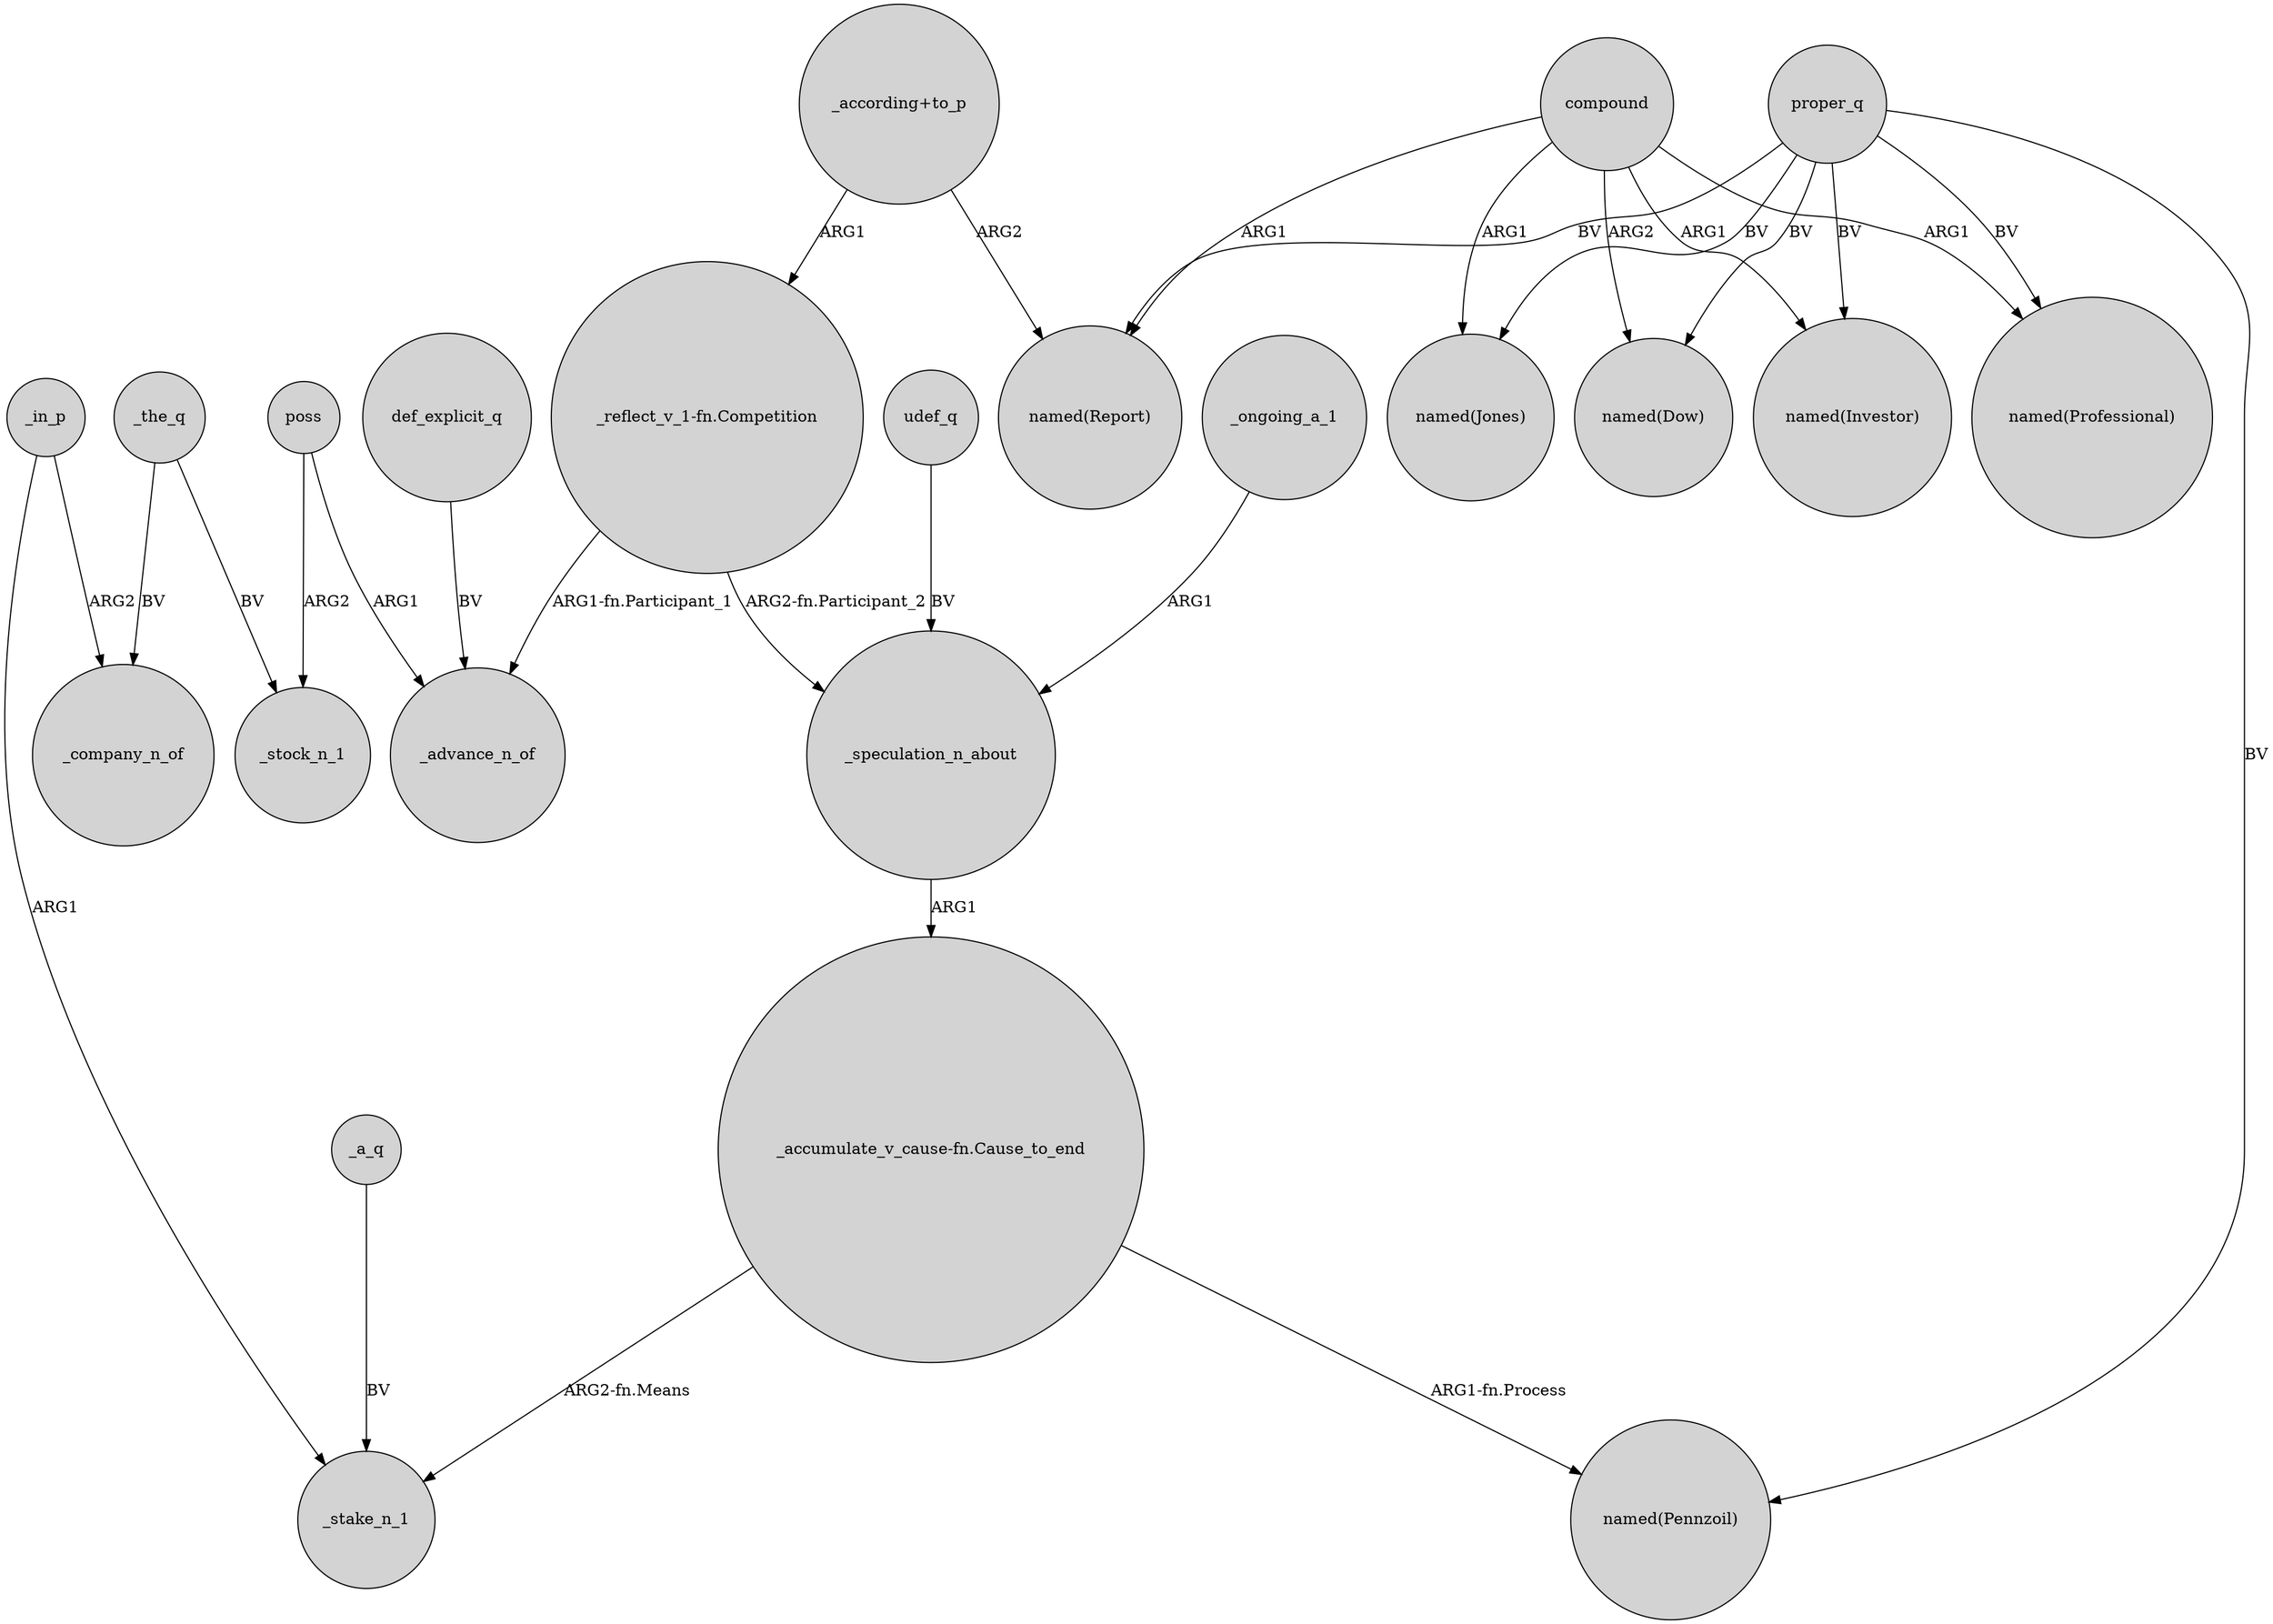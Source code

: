 digraph {
	node [shape=circle style=filled]
	_in_p -> _company_n_of [label=ARG2]
	compound -> "named(Jones)" [label=ARG1]
	proper_q -> "named(Investor)" [label=BV]
	poss -> _advance_n_of [label=ARG1]
	udef_q -> _speculation_n_about [label=BV]
	compound -> "named(Report)" [label=ARG1]
	"_accumulate_v_cause-fn.Cause_to_end" -> "named(Pennzoil)" [label="ARG1-fn.Process"]
	_the_q -> _stock_n_1 [label=BV]
	"_reflect_v_1-fn.Competition" -> _speculation_n_about [label="ARG2-fn.Participant_2"]
	"_reflect_v_1-fn.Competition" -> _advance_n_of [label="ARG1-fn.Participant_1"]
	compound -> "named(Investor)" [label=ARG1]
	"_according+to_p" -> "named(Report)" [label=ARG2]
	_ongoing_a_1 -> _speculation_n_about [label=ARG1]
	_speculation_n_about -> "_accumulate_v_cause-fn.Cause_to_end" [label=ARG1]
	"_accumulate_v_cause-fn.Cause_to_end" -> _stake_n_1 [label="ARG2-fn.Means"]
	proper_q -> "named(Jones)" [label=BV]
	proper_q -> "named(Dow)" [label=BV]
	proper_q -> "named(Report)" [label=BV]
	compound -> "named(Dow)" [label=ARG2]
	"_according+to_p" -> "_reflect_v_1-fn.Competition" [label=ARG1]
	proper_q -> "named(Pennzoil)" [label=BV]
	def_explicit_q -> _advance_n_of [label=BV]
	compound -> "named(Professional)" [label=ARG1]
	poss -> _stock_n_1 [label=ARG2]
	_the_q -> _company_n_of [label=BV]
	_in_p -> _stake_n_1 [label=ARG1]
	_a_q -> _stake_n_1 [label=BV]
	proper_q -> "named(Professional)" [label=BV]
}
